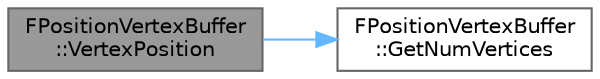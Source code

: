 digraph "FPositionVertexBuffer::VertexPosition"
{
 // INTERACTIVE_SVG=YES
 // LATEX_PDF_SIZE
  bgcolor="transparent";
  edge [fontname=Helvetica,fontsize=10,labelfontname=Helvetica,labelfontsize=10];
  node [fontname=Helvetica,fontsize=10,shape=box,height=0.2,width=0.4];
  rankdir="LR";
  Node1 [id="Node000001",label="FPositionVertexBuffer\l::VertexPosition",height=0.2,width=0.4,color="gray40", fillcolor="grey60", style="filled", fontcolor="black",tooltip=" "];
  Node1 -> Node2 [id="edge1_Node000001_Node000002",color="steelblue1",style="solid",tooltip=" "];
  Node2 [id="Node000002",label="FPositionVertexBuffer\l::GetNumVertices",height=0.2,width=0.4,color="grey40", fillcolor="white", style="filled",URL="$db/db9/classFPositionVertexBuffer.html#ad80f308a6a2d10bcf2ff26a1594662b1",tooltip=" "];
}
